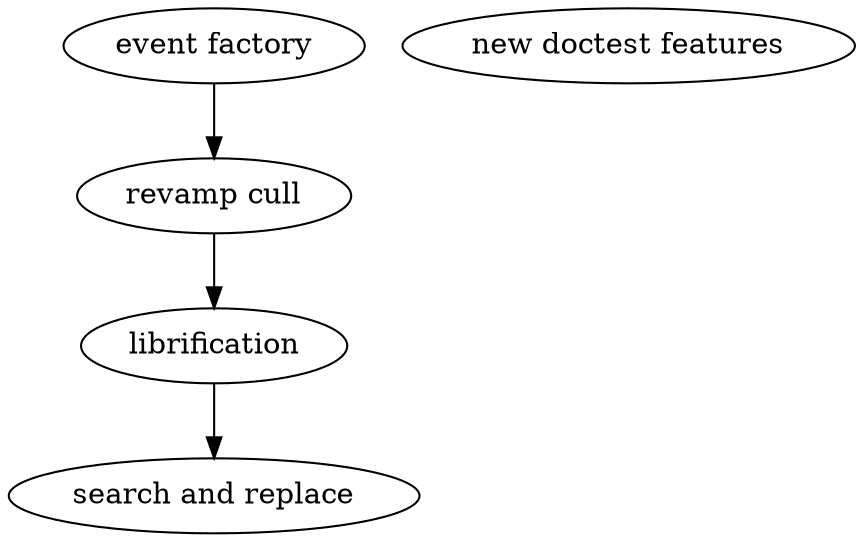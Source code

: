 digraph {

  lib [label="librification"]

  dct [label="new doctest features"]

  ev [label="event factory"]

  cu [label="revamp cull"]

  sr [label="search and replace"]

  cu->lib
  ev->cu
  lib->sr
}
